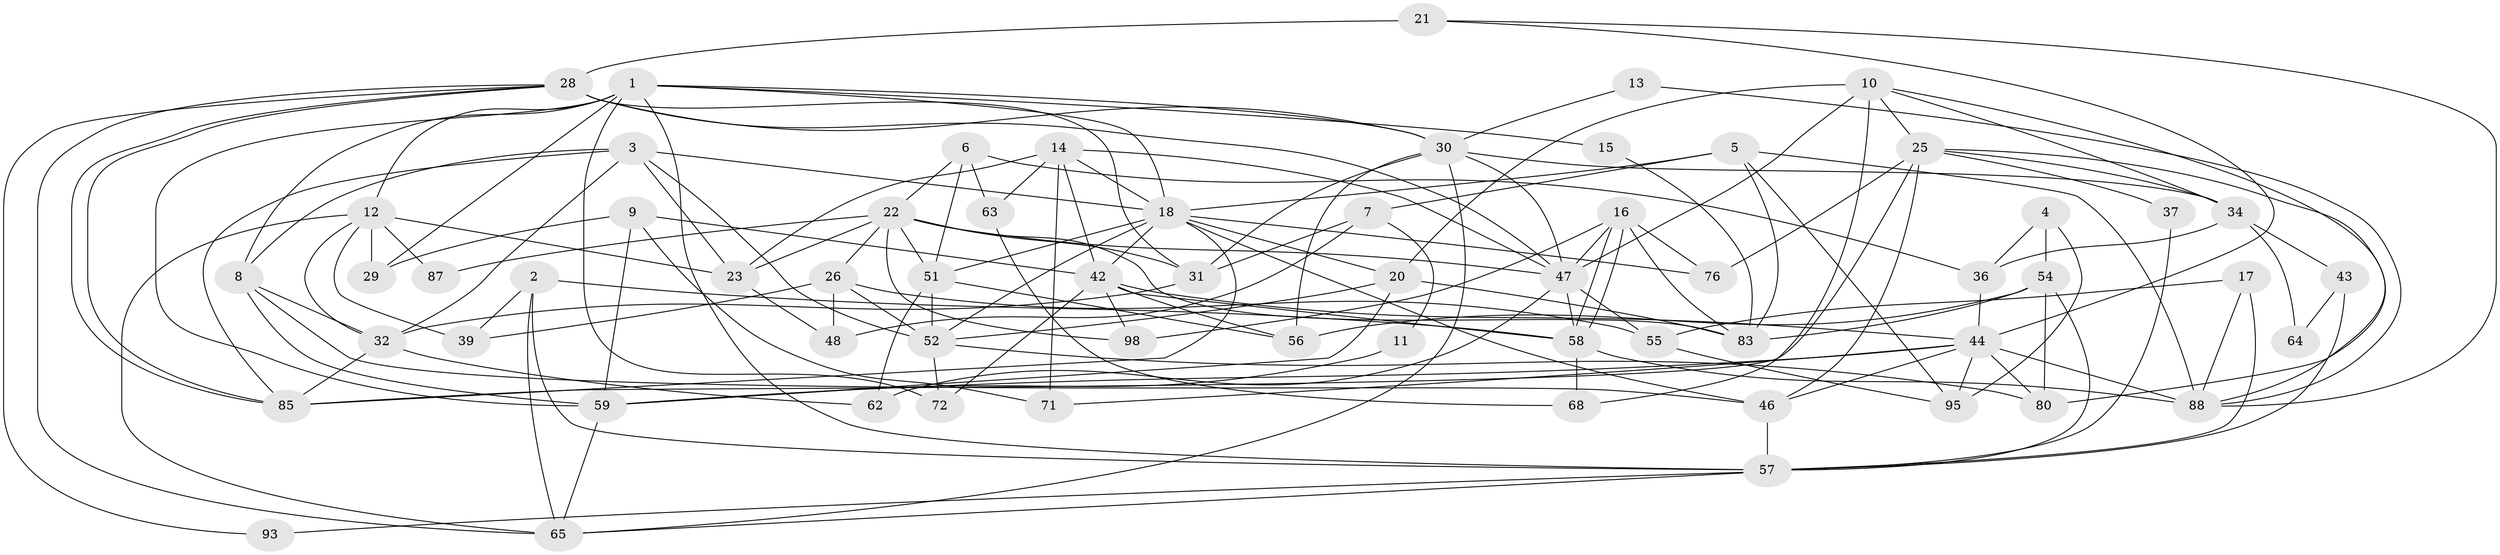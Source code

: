 // original degree distribution, {8: 0.01, 4: 0.3, 2: 0.13, 3: 0.28, 6: 0.08, 7: 0.07, 5: 0.13}
// Generated by graph-tools (version 1.1) at 2025/11/02/21/25 10:11:14]
// undirected, 63 vertices, 157 edges
graph export_dot {
graph [start="1"]
  node [color=gray90,style=filled];
  1 [super="+79"];
  2;
  3 [super="+67"];
  4 [super="+19"];
  5 [super="+94"];
  6 [super="+41"];
  7;
  8 [super="+53"];
  9 [super="+81"];
  10 [super="+38"];
  11;
  12 [super="+24"];
  13;
  14;
  15;
  16 [super="+33"];
  17;
  18 [super="+74"];
  20 [super="+66"];
  21;
  22 [super="+27"];
  23 [super="+50"];
  25 [super="+78"];
  26 [super="+35"];
  28 [super="+92"];
  29;
  30 [super="+75"];
  31;
  32 [super="+77"];
  34 [super="+40"];
  36 [super="+91"];
  37;
  39;
  42 [super="+69"];
  43;
  44 [super="+45"];
  46 [super="+73"];
  47 [super="+49"];
  48 [super="+97"];
  51 [super="+89"];
  52 [super="+60"];
  54 [super="+61"];
  55 [super="+99"];
  56;
  57 [super="+86"];
  58 [super="+82"];
  59 [super="+84"];
  62;
  63;
  64;
  65 [super="+70"];
  68;
  71;
  72;
  76;
  80 [super="+90"];
  83;
  85 [super="+100"];
  87;
  88 [super="+96"];
  93;
  95;
  98;
  1 -- 8;
  1 -- 15;
  1 -- 29;
  1 -- 59;
  1 -- 72;
  1 -- 12;
  1 -- 57;
  1 -- 18;
  1 -- 30;
  2 -- 39;
  2 -- 57;
  2 -- 65;
  2 -- 58;
  3 -- 18;
  3 -- 32;
  3 -- 52;
  3 -- 8;
  3 -- 85;
  3 -- 23;
  4 -- 54;
  4 -- 95;
  4 -- 36;
  5 -- 83;
  5 -- 7;
  5 -- 95;
  5 -- 88;
  5 -- 18;
  6 -- 51;
  6 -- 22;
  6 -- 63;
  6 -- 36;
  7 -- 31;
  7 -- 11;
  7 -- 48;
  8 -- 32;
  8 -- 46;
  8 -- 59;
  9 -- 29;
  9 -- 42;
  9 -- 71;
  9 -- 59;
  10 -- 68;
  10 -- 80;
  10 -- 20;
  10 -- 47;
  10 -- 34;
  10 -- 25;
  11 -- 59;
  12 -- 65;
  12 -- 32;
  12 -- 23;
  12 -- 29;
  12 -- 39;
  12 -- 87;
  13 -- 30;
  13 -- 88;
  14 -- 42;
  14 -- 47;
  14 -- 63;
  14 -- 71;
  14 -- 23;
  14 -- 18;
  15 -- 83;
  16 -- 58;
  16 -- 58;
  16 -- 76;
  16 -- 98;
  16 -- 83;
  16 -- 47;
  17 -- 55;
  17 -- 57;
  17 -- 88;
  18 -- 46;
  18 -- 76;
  18 -- 52;
  18 -- 51;
  18 -- 20;
  18 -- 42;
  18 -- 85;
  20 -- 83;
  20 -- 52;
  20 -- 59;
  21 -- 44;
  21 -- 28 [weight=2];
  21 -- 88;
  22 -- 83;
  22 -- 23;
  22 -- 87;
  22 -- 47;
  22 -- 51;
  22 -- 26;
  22 -- 31;
  22 -- 98;
  23 -- 48;
  25 -- 76;
  25 -- 37;
  25 -- 46;
  25 -- 34;
  25 -- 85;
  25 -- 88;
  26 -- 52;
  26 -- 48;
  26 -- 39;
  26 -- 55;
  28 -- 85;
  28 -- 85;
  28 -- 31;
  28 -- 65;
  28 -- 93;
  28 -- 30;
  28 -- 47;
  30 -- 56;
  30 -- 31;
  30 -- 65;
  30 -- 47;
  30 -- 34;
  31 -- 32;
  32 -- 62;
  32 -- 85;
  34 -- 36;
  34 -- 64;
  34 -- 43;
  36 -- 44;
  37 -- 57;
  42 -- 56;
  42 -- 72;
  42 -- 98;
  42 -- 44;
  42 -- 58;
  43 -- 64;
  43 -- 57;
  44 -- 71;
  44 -- 88;
  44 -- 95;
  44 -- 80;
  44 -- 46;
  44 -- 59;
  46 -- 57;
  47 -- 58;
  47 -- 55;
  47 -- 62;
  51 -- 62;
  51 -- 56;
  51 -- 52;
  52 -- 72;
  52 -- 80;
  54 -- 56;
  54 -- 80;
  54 -- 57;
  54 -- 83;
  55 -- 95;
  57 -- 93;
  57 -- 65;
  58 -- 68;
  58 -- 88;
  59 -- 65;
  63 -- 68;
}

